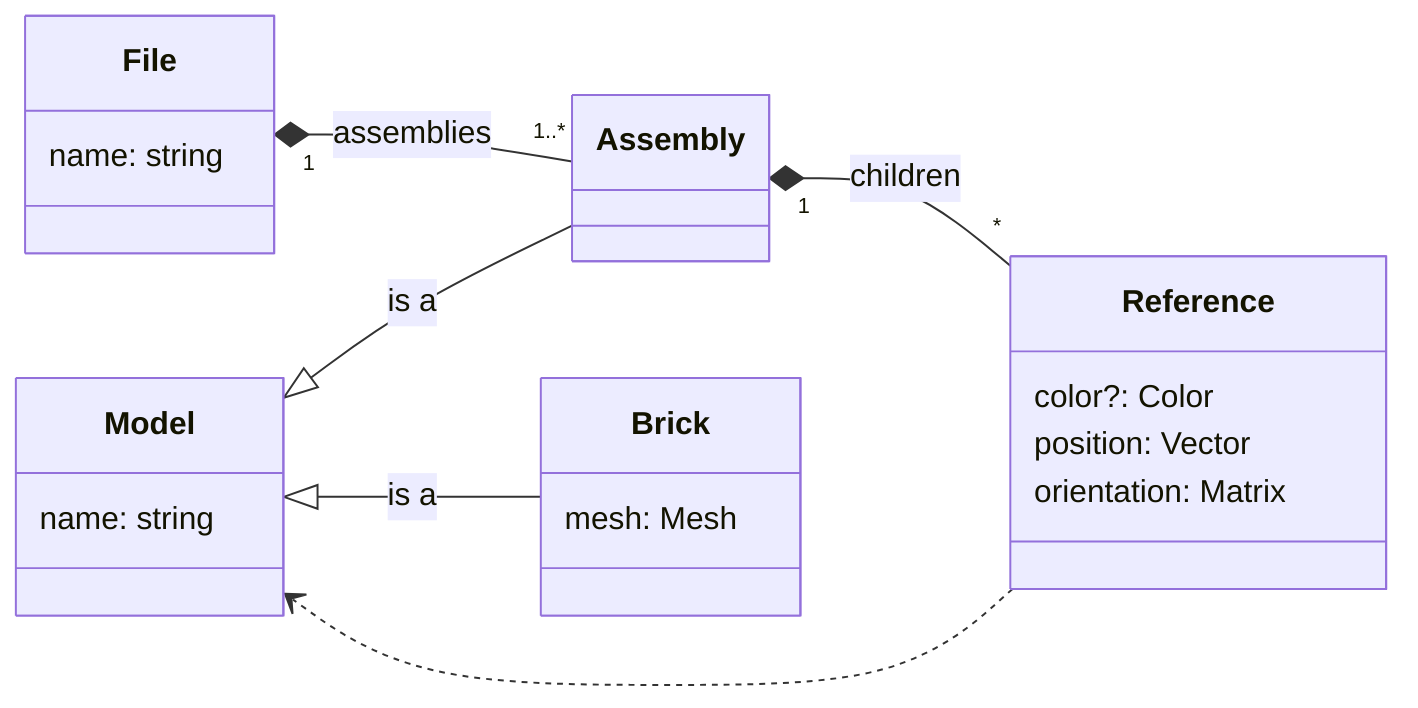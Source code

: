 classDiagram

    direction LR

    class Model {
        name: string
    }

    class Assembly {
    }

    class Brick {
        mesh: Mesh
    }

    class Reference {
        color?: Color
        position: Vector
        orientation: Matrix
    }

    class File {
        name: string
    }

    File "1"*--"1..*" Assembly: assemblies

    Model <|-- Assembly: is a

    Assembly "1"*--"*" Reference: children

    Reference ..> Model

    Model <|-- Brick: is a